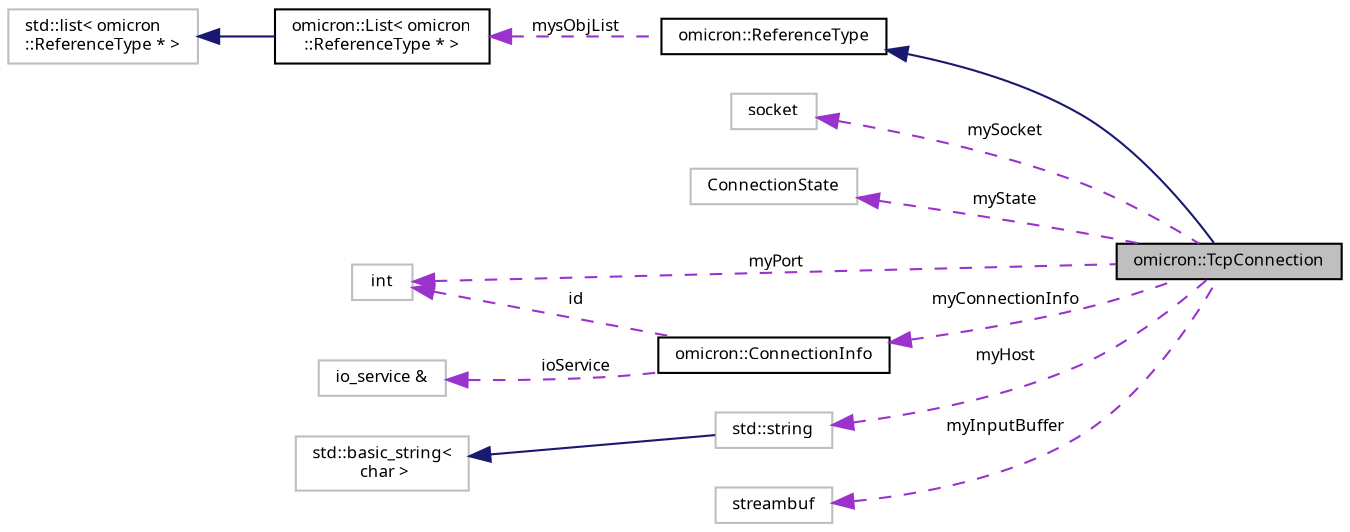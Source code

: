 digraph "omicron::TcpConnection"
{
  bgcolor="transparent";
  edge [fontname="FreeSans.ttf",fontsize="8",labelfontname="FreeSans.ttf",labelfontsize="8"];
  node [fontname="FreeSans.ttf",fontsize="8",shape=record];
  rankdir="LR";
  Node1 [label="omicron::TcpConnection",height=0.2,width=0.4,color="black", fillcolor="grey75", style="filled" fontcolor="black"];
  Node2 -> Node1 [dir="back",color="midnightblue",fontsize="8",style="solid",fontname="FreeSans.ttf"];
  Node2 [label="omicron::ReferenceType",height=0.2,width=0.4,color="black",URL="$classomicron_1_1_reference_type.html",tooltip="Implements a base class for reference-counted types. "];
  Node3 -> Node2 [dir="back",color="darkorchid3",fontsize="8",style="dashed",label=" mysObjList" ,fontname="FreeSans.ttf"];
  Node3 [label="omicron::List\< omicron\l::ReferenceType * \>",height=0.2,width=0.4,color="black",URL="$classomicron_1_1_list.html"];
  Node4 -> Node3 [dir="back",color="midnightblue",fontsize="8",style="solid",fontname="FreeSans.ttf"];
  Node4 [label="std::list\< omicron\l::ReferenceType * \>",height=0.2,width=0.4,color="grey75",tooltip="STL class. "];
  Node5 -> Node1 [dir="back",color="darkorchid3",fontsize="8",style="dashed",label=" mySocket" ,fontname="FreeSans.ttf"];
  Node5 [label="socket",height=0.2,width=0.4,color="grey75"];
  Node6 -> Node1 [dir="back",color="darkorchid3",fontsize="8",style="dashed",label=" myState" ,fontname="FreeSans.ttf"];
  Node6 [label="ConnectionState",height=0.2,width=0.4,color="grey75"];
  Node7 -> Node1 [dir="back",color="darkorchid3",fontsize="8",style="dashed",label=" myConnectionInfo" ,fontname="FreeSans.ttf"];
  Node7 [label="omicron::ConnectionInfo",height=0.2,width=0.4,color="black",URL="$structomicron_1_1_connection_info.html",tooltip="Contains information about a single connection. "];
  Node8 -> Node7 [dir="back",color="darkorchid3",fontsize="8",style="dashed",label=" id" ,fontname="FreeSans.ttf"];
  Node8 [label="int",height=0.2,width=0.4,color="grey75"];
  Node9 -> Node7 [dir="back",color="darkorchid3",fontsize="8",style="dashed",label=" ioService" ,fontname="FreeSans.ttf"];
  Node9 [label="io_service &",height=0.2,width=0.4,color="grey75"];
  Node8 -> Node1 [dir="back",color="darkorchid3",fontsize="8",style="dashed",label=" myPort" ,fontname="FreeSans.ttf"];
  Node10 -> Node1 [dir="back",color="darkorchid3",fontsize="8",style="dashed",label=" myHost" ,fontname="FreeSans.ttf"];
  Node10 [label="std::string",height=0.2,width=0.4,color="grey75",tooltip="STL class. "];
  Node11 -> Node10 [dir="back",color="midnightblue",fontsize="8",style="solid",fontname="FreeSans.ttf"];
  Node11 [label="std::basic_string\<\l char \>",height=0.2,width=0.4,color="grey75",tooltip="STL class. "];
  Node12 -> Node1 [dir="back",color="darkorchid3",fontsize="8",style="dashed",label=" myInputBuffer" ,fontname="FreeSans.ttf"];
  Node12 [label="streambuf",height=0.2,width=0.4,color="grey75"];
}
